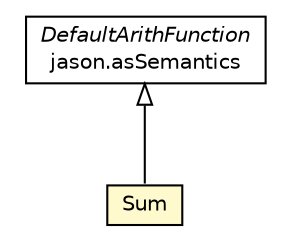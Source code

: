 #!/usr/local/bin/dot
#
# Class diagram 
# Generated by UMLGraph version R5_6_6-1-g9240c4 (http://www.umlgraph.org/)
#

digraph G {
	edge [fontname="Helvetica",fontsize=10,labelfontname="Helvetica",labelfontsize=10];
	node [fontname="Helvetica",fontsize=10,shape=plaintext];
	nodesep=0.25;
	ranksep=0.5;
	// jason.asSemantics.DefaultArithFunction
	c48615 [label=<<table title="jason.asSemantics.DefaultArithFunction" border="0" cellborder="1" cellspacing="0" cellpadding="2" port="p" href="../asSemantics/DefaultArithFunction.html">
		<tr><td><table border="0" cellspacing="0" cellpadding="1">
<tr><td align="center" balign="center"><font face="Helvetica-Oblique"> DefaultArithFunction </font></td></tr>
<tr><td align="center" balign="center"> jason.asSemantics </td></tr>
		</table></td></tr>
		</table>>, URL="../asSemantics/DefaultArithFunction.html", fontname="Helvetica", fontcolor="black", fontsize=10.0];
	// jason.functions.Sum
	c48709 [label=<<table title="jason.functions.Sum" border="0" cellborder="1" cellspacing="0" cellpadding="2" port="p" bgcolor="lemonChiffon" href="./Sum.html">
		<tr><td><table border="0" cellspacing="0" cellpadding="1">
<tr><td align="center" balign="center"> Sum </td></tr>
		</table></td></tr>
		</table>>, URL="./Sum.html", fontname="Helvetica", fontcolor="black", fontsize=10.0];
	//jason.functions.Sum extends jason.asSemantics.DefaultArithFunction
	c48615:p -> c48709:p [dir=back,arrowtail=empty];
}

